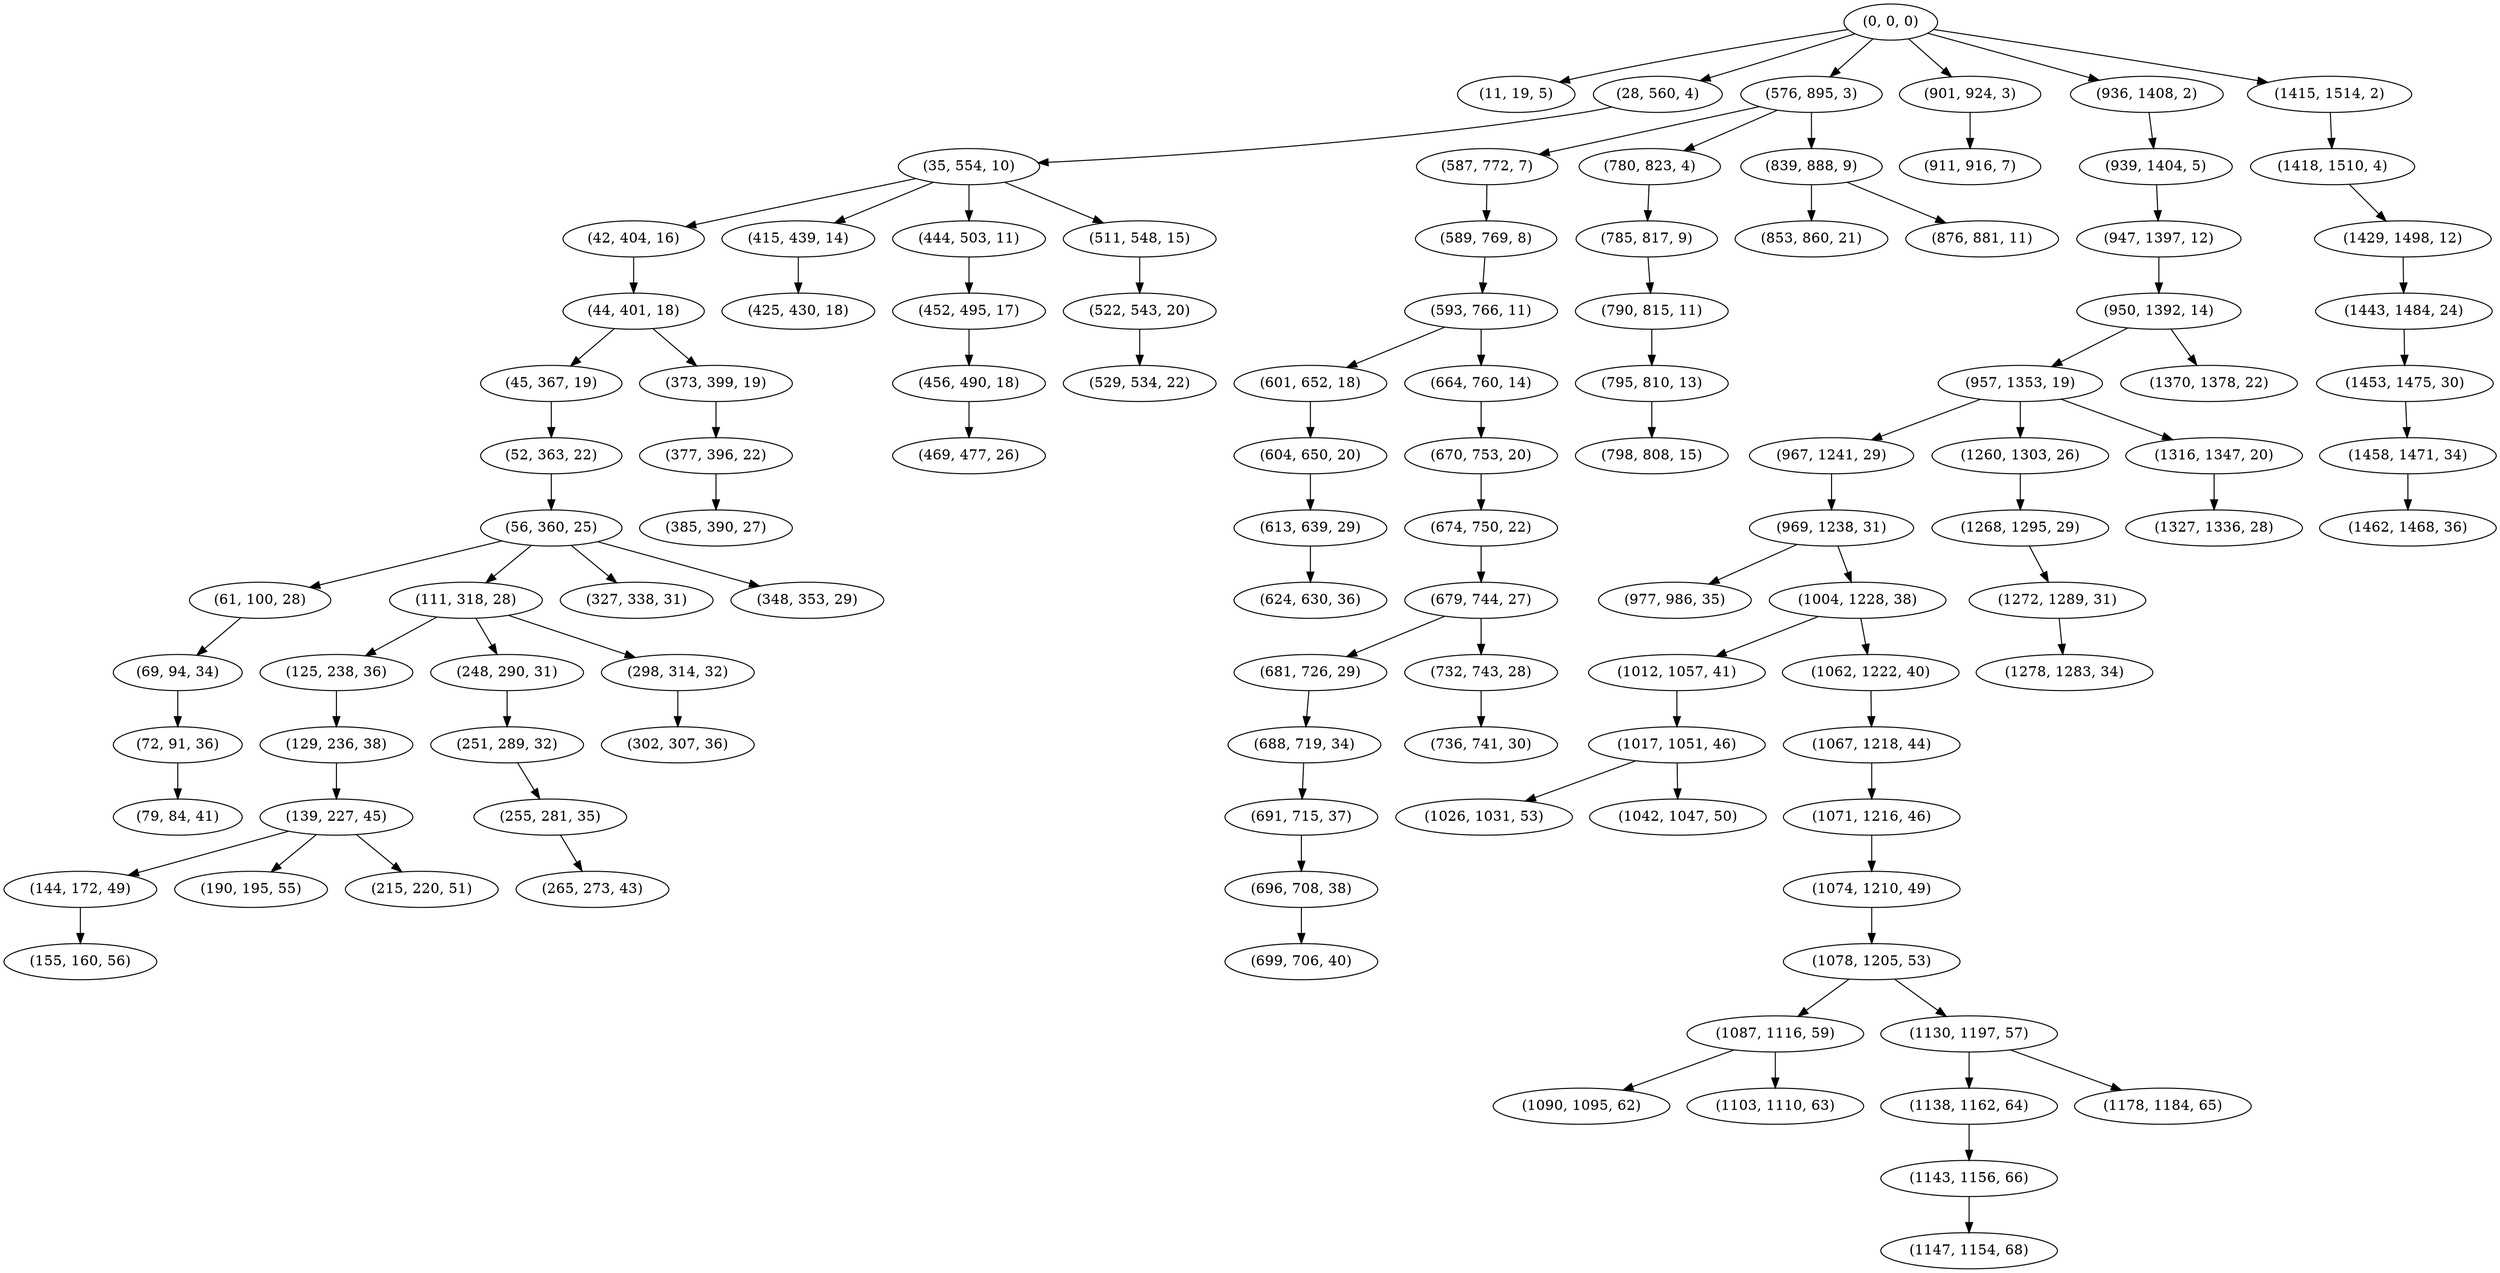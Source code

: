 digraph tree {
    "(0, 0, 0)";
    "(11, 19, 5)";
    "(28, 560, 4)";
    "(35, 554, 10)";
    "(42, 404, 16)";
    "(44, 401, 18)";
    "(45, 367, 19)";
    "(52, 363, 22)";
    "(56, 360, 25)";
    "(61, 100, 28)";
    "(69, 94, 34)";
    "(72, 91, 36)";
    "(79, 84, 41)";
    "(111, 318, 28)";
    "(125, 238, 36)";
    "(129, 236, 38)";
    "(139, 227, 45)";
    "(144, 172, 49)";
    "(155, 160, 56)";
    "(190, 195, 55)";
    "(215, 220, 51)";
    "(248, 290, 31)";
    "(251, 289, 32)";
    "(255, 281, 35)";
    "(265, 273, 43)";
    "(298, 314, 32)";
    "(302, 307, 36)";
    "(327, 338, 31)";
    "(348, 353, 29)";
    "(373, 399, 19)";
    "(377, 396, 22)";
    "(385, 390, 27)";
    "(415, 439, 14)";
    "(425, 430, 18)";
    "(444, 503, 11)";
    "(452, 495, 17)";
    "(456, 490, 18)";
    "(469, 477, 26)";
    "(511, 548, 15)";
    "(522, 543, 20)";
    "(529, 534, 22)";
    "(576, 895, 3)";
    "(587, 772, 7)";
    "(589, 769, 8)";
    "(593, 766, 11)";
    "(601, 652, 18)";
    "(604, 650, 20)";
    "(613, 639, 29)";
    "(624, 630, 36)";
    "(664, 760, 14)";
    "(670, 753, 20)";
    "(674, 750, 22)";
    "(679, 744, 27)";
    "(681, 726, 29)";
    "(688, 719, 34)";
    "(691, 715, 37)";
    "(696, 708, 38)";
    "(699, 706, 40)";
    "(732, 743, 28)";
    "(736, 741, 30)";
    "(780, 823, 4)";
    "(785, 817, 9)";
    "(790, 815, 11)";
    "(795, 810, 13)";
    "(798, 808, 15)";
    "(839, 888, 9)";
    "(853, 860, 21)";
    "(876, 881, 11)";
    "(901, 924, 3)";
    "(911, 916, 7)";
    "(936, 1408, 2)";
    "(939, 1404, 5)";
    "(947, 1397, 12)";
    "(950, 1392, 14)";
    "(957, 1353, 19)";
    "(967, 1241, 29)";
    "(969, 1238, 31)";
    "(977, 986, 35)";
    "(1004, 1228, 38)";
    "(1012, 1057, 41)";
    "(1017, 1051, 46)";
    "(1026, 1031, 53)";
    "(1042, 1047, 50)";
    "(1062, 1222, 40)";
    "(1067, 1218, 44)";
    "(1071, 1216, 46)";
    "(1074, 1210, 49)";
    "(1078, 1205, 53)";
    "(1087, 1116, 59)";
    "(1090, 1095, 62)";
    "(1103, 1110, 63)";
    "(1130, 1197, 57)";
    "(1138, 1162, 64)";
    "(1143, 1156, 66)";
    "(1147, 1154, 68)";
    "(1178, 1184, 65)";
    "(1260, 1303, 26)";
    "(1268, 1295, 29)";
    "(1272, 1289, 31)";
    "(1278, 1283, 34)";
    "(1316, 1347, 20)";
    "(1327, 1336, 28)";
    "(1370, 1378, 22)";
    "(1415, 1514, 2)";
    "(1418, 1510, 4)";
    "(1429, 1498, 12)";
    "(1443, 1484, 24)";
    "(1453, 1475, 30)";
    "(1458, 1471, 34)";
    "(1462, 1468, 36)";
    "(0, 0, 0)" -> "(11, 19, 5)";
    "(0, 0, 0)" -> "(28, 560, 4)";
    "(0, 0, 0)" -> "(576, 895, 3)";
    "(0, 0, 0)" -> "(901, 924, 3)";
    "(0, 0, 0)" -> "(936, 1408, 2)";
    "(0, 0, 0)" -> "(1415, 1514, 2)";
    "(28, 560, 4)" -> "(35, 554, 10)";
    "(35, 554, 10)" -> "(42, 404, 16)";
    "(35, 554, 10)" -> "(415, 439, 14)";
    "(35, 554, 10)" -> "(444, 503, 11)";
    "(35, 554, 10)" -> "(511, 548, 15)";
    "(42, 404, 16)" -> "(44, 401, 18)";
    "(44, 401, 18)" -> "(45, 367, 19)";
    "(44, 401, 18)" -> "(373, 399, 19)";
    "(45, 367, 19)" -> "(52, 363, 22)";
    "(52, 363, 22)" -> "(56, 360, 25)";
    "(56, 360, 25)" -> "(61, 100, 28)";
    "(56, 360, 25)" -> "(111, 318, 28)";
    "(56, 360, 25)" -> "(327, 338, 31)";
    "(56, 360, 25)" -> "(348, 353, 29)";
    "(61, 100, 28)" -> "(69, 94, 34)";
    "(69, 94, 34)" -> "(72, 91, 36)";
    "(72, 91, 36)" -> "(79, 84, 41)";
    "(111, 318, 28)" -> "(125, 238, 36)";
    "(111, 318, 28)" -> "(248, 290, 31)";
    "(111, 318, 28)" -> "(298, 314, 32)";
    "(125, 238, 36)" -> "(129, 236, 38)";
    "(129, 236, 38)" -> "(139, 227, 45)";
    "(139, 227, 45)" -> "(144, 172, 49)";
    "(139, 227, 45)" -> "(190, 195, 55)";
    "(139, 227, 45)" -> "(215, 220, 51)";
    "(144, 172, 49)" -> "(155, 160, 56)";
    "(248, 290, 31)" -> "(251, 289, 32)";
    "(251, 289, 32)" -> "(255, 281, 35)";
    "(255, 281, 35)" -> "(265, 273, 43)";
    "(298, 314, 32)" -> "(302, 307, 36)";
    "(373, 399, 19)" -> "(377, 396, 22)";
    "(377, 396, 22)" -> "(385, 390, 27)";
    "(415, 439, 14)" -> "(425, 430, 18)";
    "(444, 503, 11)" -> "(452, 495, 17)";
    "(452, 495, 17)" -> "(456, 490, 18)";
    "(456, 490, 18)" -> "(469, 477, 26)";
    "(511, 548, 15)" -> "(522, 543, 20)";
    "(522, 543, 20)" -> "(529, 534, 22)";
    "(576, 895, 3)" -> "(587, 772, 7)";
    "(576, 895, 3)" -> "(780, 823, 4)";
    "(576, 895, 3)" -> "(839, 888, 9)";
    "(587, 772, 7)" -> "(589, 769, 8)";
    "(589, 769, 8)" -> "(593, 766, 11)";
    "(593, 766, 11)" -> "(601, 652, 18)";
    "(593, 766, 11)" -> "(664, 760, 14)";
    "(601, 652, 18)" -> "(604, 650, 20)";
    "(604, 650, 20)" -> "(613, 639, 29)";
    "(613, 639, 29)" -> "(624, 630, 36)";
    "(664, 760, 14)" -> "(670, 753, 20)";
    "(670, 753, 20)" -> "(674, 750, 22)";
    "(674, 750, 22)" -> "(679, 744, 27)";
    "(679, 744, 27)" -> "(681, 726, 29)";
    "(679, 744, 27)" -> "(732, 743, 28)";
    "(681, 726, 29)" -> "(688, 719, 34)";
    "(688, 719, 34)" -> "(691, 715, 37)";
    "(691, 715, 37)" -> "(696, 708, 38)";
    "(696, 708, 38)" -> "(699, 706, 40)";
    "(732, 743, 28)" -> "(736, 741, 30)";
    "(780, 823, 4)" -> "(785, 817, 9)";
    "(785, 817, 9)" -> "(790, 815, 11)";
    "(790, 815, 11)" -> "(795, 810, 13)";
    "(795, 810, 13)" -> "(798, 808, 15)";
    "(839, 888, 9)" -> "(853, 860, 21)";
    "(839, 888, 9)" -> "(876, 881, 11)";
    "(901, 924, 3)" -> "(911, 916, 7)";
    "(936, 1408, 2)" -> "(939, 1404, 5)";
    "(939, 1404, 5)" -> "(947, 1397, 12)";
    "(947, 1397, 12)" -> "(950, 1392, 14)";
    "(950, 1392, 14)" -> "(957, 1353, 19)";
    "(950, 1392, 14)" -> "(1370, 1378, 22)";
    "(957, 1353, 19)" -> "(967, 1241, 29)";
    "(957, 1353, 19)" -> "(1260, 1303, 26)";
    "(957, 1353, 19)" -> "(1316, 1347, 20)";
    "(967, 1241, 29)" -> "(969, 1238, 31)";
    "(969, 1238, 31)" -> "(977, 986, 35)";
    "(969, 1238, 31)" -> "(1004, 1228, 38)";
    "(1004, 1228, 38)" -> "(1012, 1057, 41)";
    "(1004, 1228, 38)" -> "(1062, 1222, 40)";
    "(1012, 1057, 41)" -> "(1017, 1051, 46)";
    "(1017, 1051, 46)" -> "(1026, 1031, 53)";
    "(1017, 1051, 46)" -> "(1042, 1047, 50)";
    "(1062, 1222, 40)" -> "(1067, 1218, 44)";
    "(1067, 1218, 44)" -> "(1071, 1216, 46)";
    "(1071, 1216, 46)" -> "(1074, 1210, 49)";
    "(1074, 1210, 49)" -> "(1078, 1205, 53)";
    "(1078, 1205, 53)" -> "(1087, 1116, 59)";
    "(1078, 1205, 53)" -> "(1130, 1197, 57)";
    "(1087, 1116, 59)" -> "(1090, 1095, 62)";
    "(1087, 1116, 59)" -> "(1103, 1110, 63)";
    "(1130, 1197, 57)" -> "(1138, 1162, 64)";
    "(1130, 1197, 57)" -> "(1178, 1184, 65)";
    "(1138, 1162, 64)" -> "(1143, 1156, 66)";
    "(1143, 1156, 66)" -> "(1147, 1154, 68)";
    "(1260, 1303, 26)" -> "(1268, 1295, 29)";
    "(1268, 1295, 29)" -> "(1272, 1289, 31)";
    "(1272, 1289, 31)" -> "(1278, 1283, 34)";
    "(1316, 1347, 20)" -> "(1327, 1336, 28)";
    "(1415, 1514, 2)" -> "(1418, 1510, 4)";
    "(1418, 1510, 4)" -> "(1429, 1498, 12)";
    "(1429, 1498, 12)" -> "(1443, 1484, 24)";
    "(1443, 1484, 24)" -> "(1453, 1475, 30)";
    "(1453, 1475, 30)" -> "(1458, 1471, 34)";
    "(1458, 1471, 34)" -> "(1462, 1468, 36)";
}
